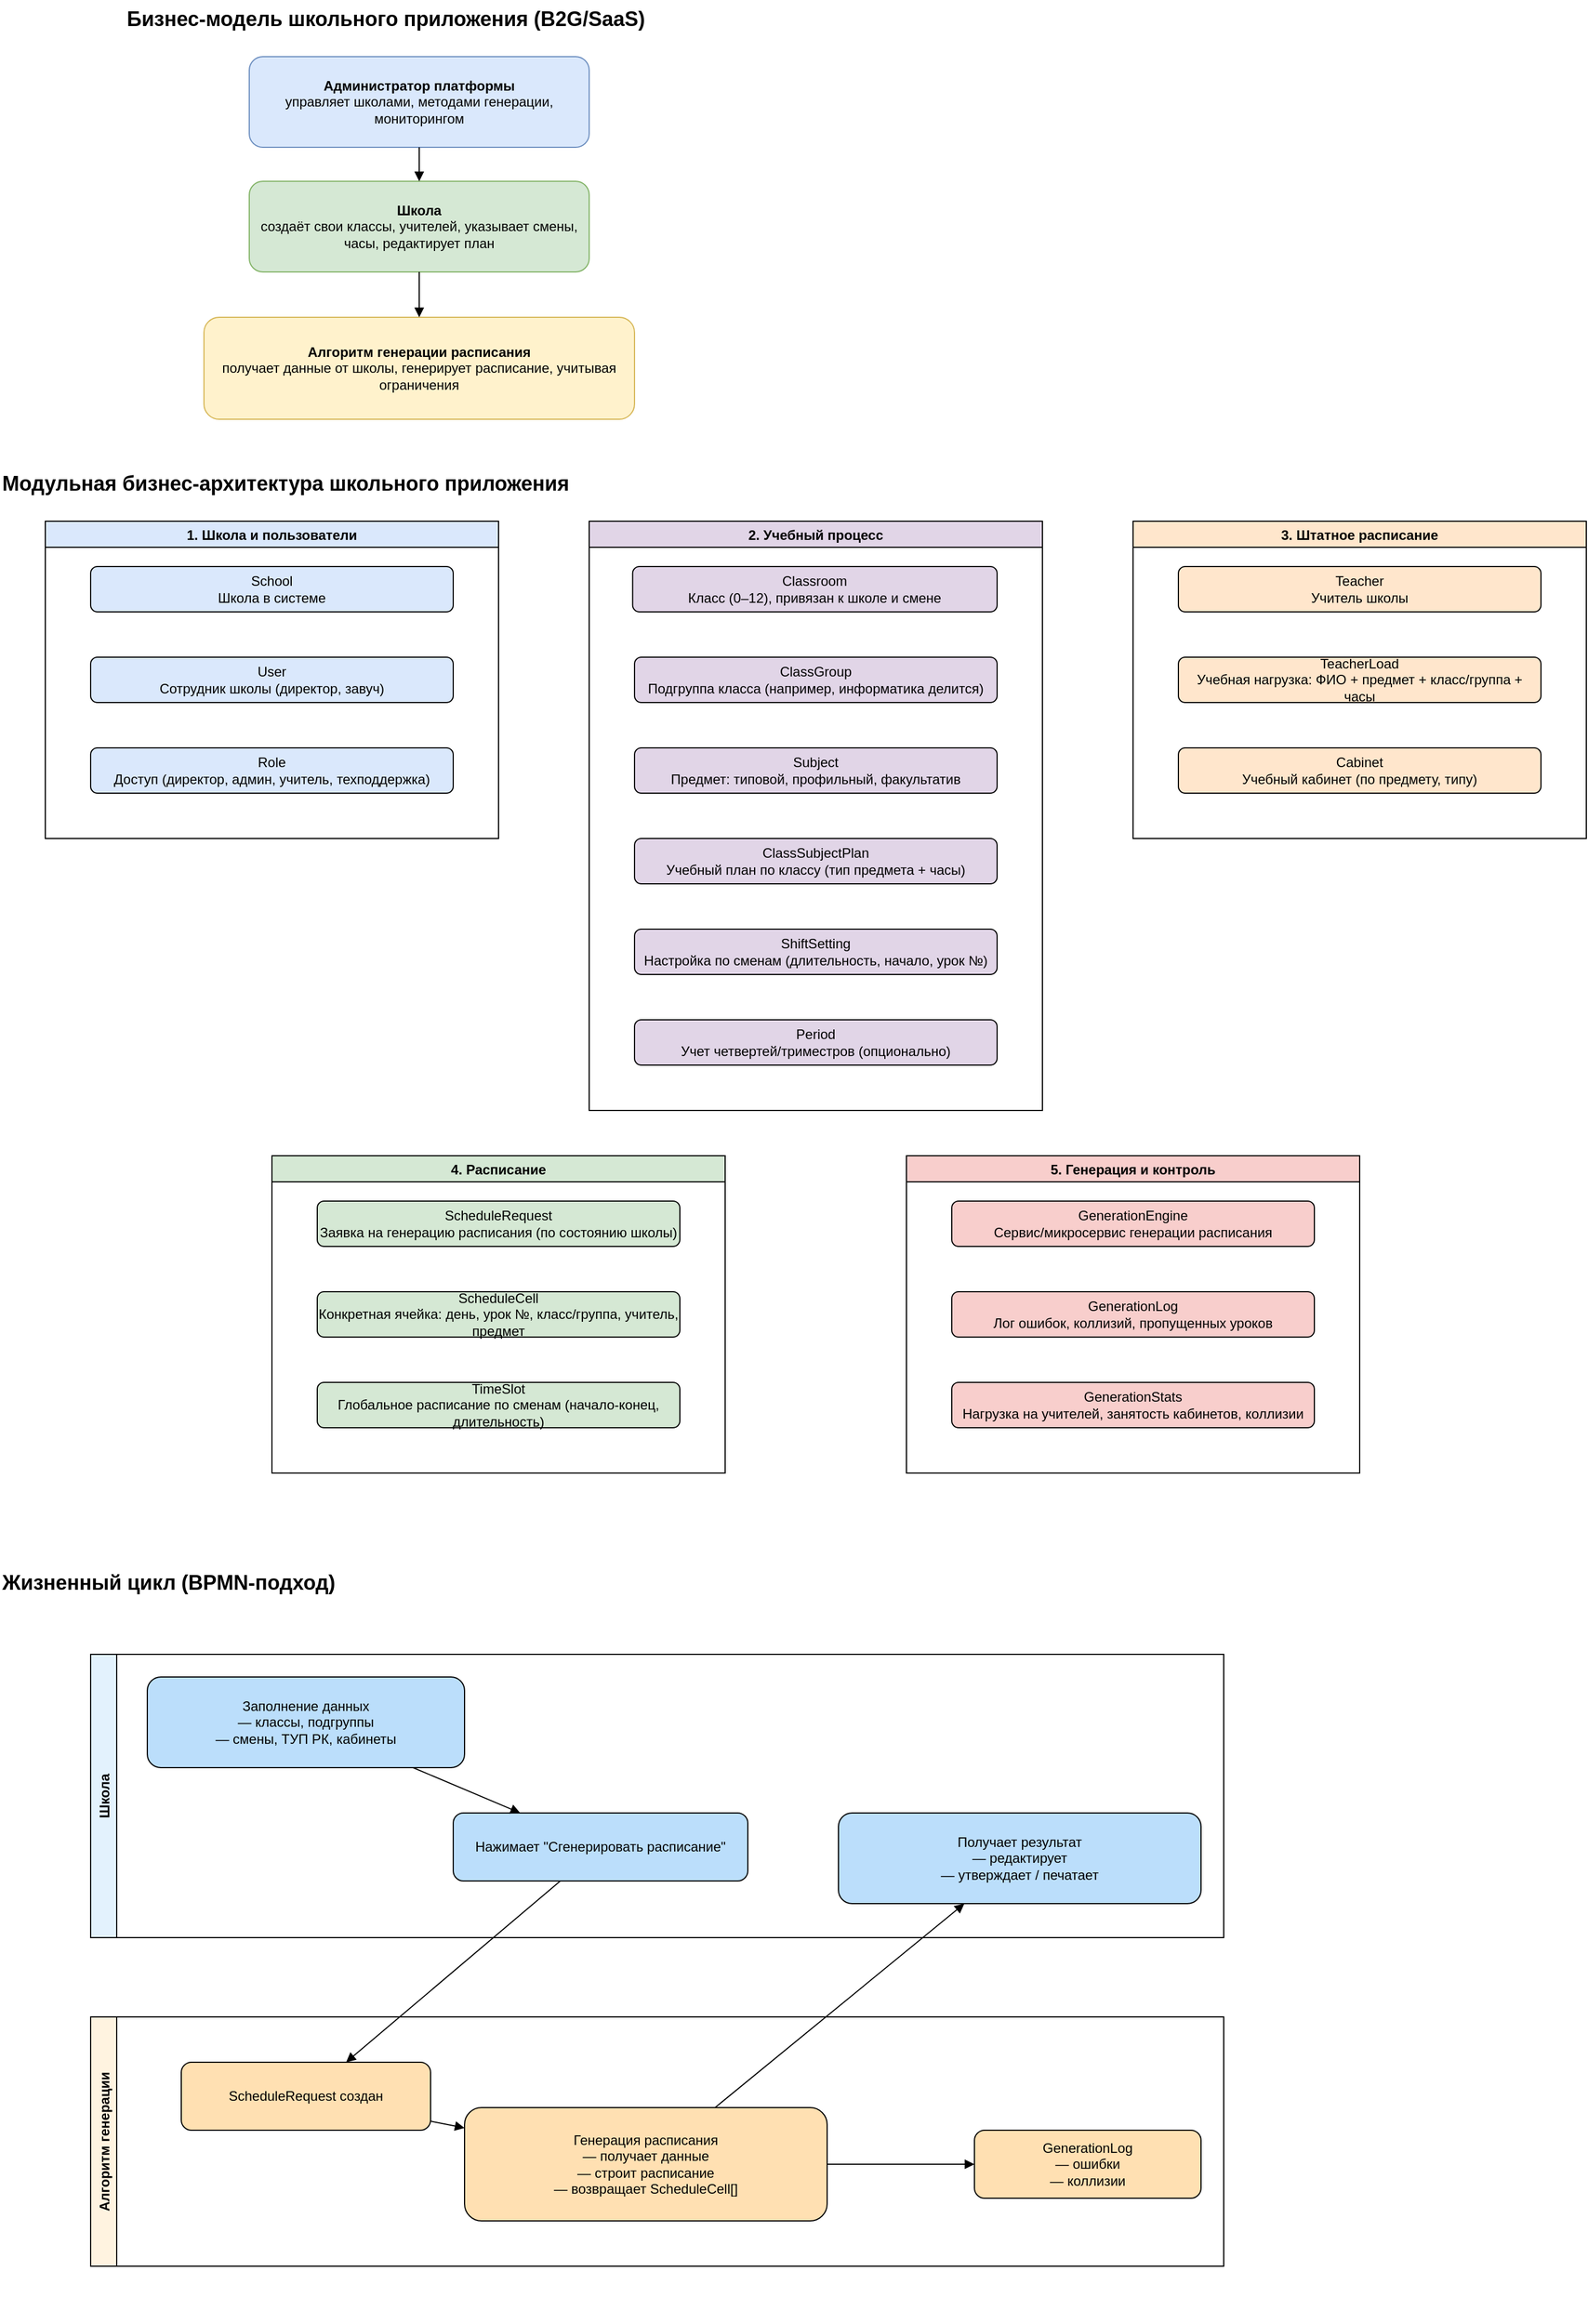 <mxfile version="27.1.6">
  <diagram name="Бизнес-модель - Уровни" id="5fumYt1_q0X76P0Ny7Ue">
    <mxGraphModel dx="1305" dy="765" grid="1" gridSize="10" guides="1" tooltips="1" connect="1" arrows="1" fold="1" page="1" pageScale="1" pageWidth="850" pageHeight="1100" math="0" shadow="0">
      <root>
        <mxCell id="0" />
        <mxCell id="1" parent="0" />
        <mxCell id="xZNSSZ8cDpCfPNqEs-20-1" value="Бизнес-модель школьного приложения (B2G/SaaS)" style="text;html=1;strokeColor=none;fillColor=none;fontSize=18;fontStyle=1;" parent="1" vertex="1">
          <mxGeometry x="150" y="20" width="600" height="30" as="geometry" />
        </mxCell>
        <mxCell id="xZNSSZ8cDpCfPNqEs-20-2" value="&lt;div&gt;&lt;b&gt;Администратор платформы&lt;/b&gt;&lt;/div&gt;&lt;div&gt;управляет школами, методами генерации, мониторингом&lt;/div&gt;" style="rounded=1;whiteSpace=wrap;html=1;fillColor=#DAE8FC;strokeColor=#6C8EBF;" parent="1" vertex="1">
          <mxGeometry x="260" y="70" width="300" height="80" as="geometry" />
        </mxCell>
        <mxCell id="xZNSSZ8cDpCfPNqEs-20-3" value="&lt;div&gt;&lt;b&gt;Школа&lt;/b&gt;&lt;/div&gt;&lt;div&gt;создаёт свои классы, учителей, указывает смены, часы, редактирует план&lt;/div&gt;" style="rounded=1;whiteSpace=wrap;html=1;fillColor=#D5E8D4;strokeColor=#82B366;" parent="1" vertex="1">
          <mxGeometry x="260" y="180" width="300" height="80" as="geometry" />
        </mxCell>
        <mxCell id="xZNSSZ8cDpCfPNqEs-20-4" value="&lt;div&gt;&lt;b&gt;Алгоритм генерации расписания&lt;/b&gt;&lt;/div&gt;&lt;div&gt;получает данные от школы, генерирует расписание, учитывая ограничения&lt;/div&gt;" style="rounded=1;whiteSpace=wrap;html=1;fillColor=#FFF2CC;strokeColor=#D6B656;" parent="1" vertex="1">
          <mxGeometry x="220" y="300" width="380" height="90" as="geometry" />
        </mxCell>
        <mxCell id="xZNSSZ8cDpCfPNqEs-20-5" style="endArrow=block;html=1;" parent="1" source="xZNSSZ8cDpCfPNqEs-20-2" target="xZNSSZ8cDpCfPNqEs-20-3" edge="1">
          <mxGeometry relative="1" as="geometry" />
        </mxCell>
        <mxCell id="xZNSSZ8cDpCfPNqEs-20-6" style="endArrow=block;html=1;" parent="1" source="xZNSSZ8cDpCfPNqEs-20-3" target="xZNSSZ8cDpCfPNqEs-20-4" edge="1">
          <mxGeometry relative="1" as="geometry" />
        </mxCell>
        <mxCell id="m693QWKLnxOtPAUiiWvI-25" value="Модульная бизнес-архитектура школьного приложения" style="text;html=1;fontSize=18;fontStyle=1;" parent="1" vertex="1">
          <mxGeometry x="40" y="430" width="700" height="30" as="geometry" />
        </mxCell>
        <mxCell id="EPOyYlnTPU7XkNbMb3hj-31" value="2. Учебный процесс" style="swimlane;fillColor=#E1D5E7;" parent="1" vertex="1">
          <mxGeometry x="560" y="480" width="400" height="520" as="geometry" />
        </mxCell>
        <mxCell id="EPOyYlnTPU7XkNbMb3hj-32" value="ShiftSetting&#xa;Настройка по сменам (длительность, начало, урок №)" style="rounded=1;whiteSpace=wrap;fillColor=#E1D5E7;" parent="EPOyYlnTPU7XkNbMb3hj-31" vertex="1">
          <mxGeometry x="40.01" y="360" width="319.99" height="40" as="geometry" />
        </mxCell>
        <mxCell id="EPOyYlnTPU7XkNbMb3hj-33" value="Period&#xa;Учет четвертей/триместров (опционально)" style="rounded=1;whiteSpace=wrap;fillColor=#E1D5E7;" parent="EPOyYlnTPU7XkNbMb3hj-31" vertex="1">
          <mxGeometry x="40" y="440" width="320" height="40" as="geometry" />
        </mxCell>
        <mxCell id="EPOyYlnTPU7XkNbMb3hj-34" value="Subject&#xa;Предмет: типовой, профильный, факультатив" style="rounded=1;whiteSpace=wrap;fillColor=#E1D5E7;" parent="EPOyYlnTPU7XkNbMb3hj-31" vertex="1">
          <mxGeometry x="40.01" y="200" width="319.99" height="40" as="geometry" />
        </mxCell>
        <mxCell id="EPOyYlnTPU7XkNbMb3hj-35" value="ClassGroup&#xa;Подгруппа класса (например, информатика делится)" style="rounded=1;whiteSpace=wrap;fillColor=#E1D5E7;" parent="EPOyYlnTPU7XkNbMb3hj-31" vertex="1">
          <mxGeometry x="40.01" y="120" width="320" height="40" as="geometry" />
        </mxCell>
        <mxCell id="EPOyYlnTPU7XkNbMb3hj-36" value="ClassSubjectPlan&#xa;Учебный план по классу (тип предмета + часы)" style="rounded=1;whiteSpace=wrap;fillColor=#E1D5E7;" parent="EPOyYlnTPU7XkNbMb3hj-31" vertex="1">
          <mxGeometry x="40.01" y="280" width="319.99" height="40" as="geometry" />
        </mxCell>
        <mxCell id="EPOyYlnTPU7XkNbMb3hj-37" value="Classroom&#xa;Класс (0–12), привязан к школе и смене" style="rounded=1;whiteSpace=wrap;fillColor=#E1D5E7;" parent="EPOyYlnTPU7XkNbMb3hj-31" vertex="1">
          <mxGeometry x="38.34" y="40" width="321.66" height="40" as="geometry" />
        </mxCell>
        <mxCell id="EPOyYlnTPU7XkNbMb3hj-38" value="3. Штатное расписание" style="swimlane;fillColor=#FFE6CC;" parent="1" vertex="1">
          <mxGeometry x="1040" y="480" width="400" height="280" as="geometry" />
        </mxCell>
        <mxCell id="EPOyYlnTPU7XkNbMb3hj-39" value="Cabinet&#xa;Учебный кабинет (по предмету, типу)" style="rounded=1;whiteSpace=wrap;fillColor=#FFE6CC;" parent="EPOyYlnTPU7XkNbMb3hj-38" vertex="1">
          <mxGeometry x="40" y="200" width="320" height="40" as="geometry" />
        </mxCell>
        <mxCell id="EPOyYlnTPU7XkNbMb3hj-40" value="Teacher&#xa;Учитель школы" style="rounded=1;whiteSpace=wrap;fillColor=#FFE6CC;" parent="EPOyYlnTPU7XkNbMb3hj-38" vertex="1">
          <mxGeometry x="40" y="40" width="320" height="40" as="geometry" />
        </mxCell>
        <mxCell id="EPOyYlnTPU7XkNbMb3hj-41" value="TeacherLoad&#xa;Учебная нагрузка: ФИО + предмет + класс/группа + часы" style="rounded=1;whiteSpace=wrap;fillColor=#FFE6CC;" parent="EPOyYlnTPU7XkNbMb3hj-38" vertex="1">
          <mxGeometry x="40" y="120" width="320" height="40" as="geometry" />
        </mxCell>
        <mxCell id="EPOyYlnTPU7XkNbMb3hj-42" value="1. Школа и пользователи" style="swimlane;fillColor=#DAE8FC;" parent="1" vertex="1">
          <mxGeometry x="80" y="480" width="400" height="280" as="geometry" />
        </mxCell>
        <mxCell id="EPOyYlnTPU7XkNbMb3hj-43" value="Role&#xa;Доступ (директор, админ, учитель, техподдержка)" style="rounded=1;whiteSpace=wrap;fillColor=#DAE8FC;" parent="EPOyYlnTPU7XkNbMb3hj-42" vertex="1">
          <mxGeometry x="40" y="200" width="320" height="40" as="geometry" />
        </mxCell>
        <mxCell id="EPOyYlnTPU7XkNbMb3hj-44" value="School&#xa;Школа в системе" style="rounded=1;whiteSpace=wrap;fillColor=#DAE8FC;" parent="EPOyYlnTPU7XkNbMb3hj-42" vertex="1">
          <mxGeometry x="40" y="40" width="320" height="40" as="geometry" />
        </mxCell>
        <mxCell id="EPOyYlnTPU7XkNbMb3hj-45" value="User&#xa;Сотрудник школы (директор, завуч)" style="rounded=1;whiteSpace=wrap;fillColor=#DAE8FC;" parent="EPOyYlnTPU7XkNbMb3hj-42" vertex="1">
          <mxGeometry x="40" y="120" width="320" height="40" as="geometry" />
        </mxCell>
        <mxCell id="EPOyYlnTPU7XkNbMb3hj-46" value="4. Расписание" style="swimlane;fillColor=#D5E8D4;" parent="1" vertex="1">
          <mxGeometry x="280" y="1040" width="400" height="280" as="geometry" />
        </mxCell>
        <mxCell id="EPOyYlnTPU7XkNbMb3hj-47" value="ScheduleCell&#xa;Конкретная ячейка: день, урок №, класс/группа, учитель, предмет" style="rounded=1;whiteSpace=wrap;fillColor=#D5E8D4;" parent="EPOyYlnTPU7XkNbMb3hj-46" vertex="1">
          <mxGeometry x="40" y="120" width="320" height="40" as="geometry" />
        </mxCell>
        <mxCell id="EPOyYlnTPU7XkNbMb3hj-48" value="ScheduleRequest&#xa;Заявка на генерацию расписания (по состоянию школы)" style="rounded=1;whiteSpace=wrap;fillColor=#D5E8D4;" parent="EPOyYlnTPU7XkNbMb3hj-46" vertex="1">
          <mxGeometry x="40" y="40" width="320" height="40" as="geometry" />
        </mxCell>
        <mxCell id="EPOyYlnTPU7XkNbMb3hj-49" value="TimeSlot&#xa;Глобальное расписание по сменам (начало-конец, длительность)" style="rounded=1;whiteSpace=wrap;fillColor=#D5E8D4;" parent="EPOyYlnTPU7XkNbMb3hj-46" vertex="1">
          <mxGeometry x="40" y="200" width="320" height="40" as="geometry" />
        </mxCell>
        <mxCell id="EPOyYlnTPU7XkNbMb3hj-50" value="5. Генерация и контроль" style="swimlane;fillColor=#F8CECC;container=0;" parent="1" vertex="1">
          <mxGeometry x="840" y="1040" width="400" height="280" as="geometry" />
        </mxCell>
        <mxCell id="EPOyYlnTPU7XkNbMb3hj-51" value="GenerationEngine&#xa;Сервис/микросервис генерации расписания" style="rounded=1;whiteSpace=wrap;fillColor=#F8CECC;container=0;" parent="EPOyYlnTPU7XkNbMb3hj-50" vertex="1">
          <mxGeometry x="40.01" y="40" width="320" height="40" as="geometry" />
        </mxCell>
        <mxCell id="EPOyYlnTPU7XkNbMb3hj-52" value="GenerationLog&#xa;Лог ошибок, коллизий, пропущенных уроков" style="rounded=1;whiteSpace=wrap;fillColor=#F8CECC;container=0;" parent="EPOyYlnTPU7XkNbMb3hj-50" vertex="1">
          <mxGeometry x="40.01" y="120" width="319.99" height="40" as="geometry" />
        </mxCell>
        <mxCell id="EPOyYlnTPU7XkNbMb3hj-53" value="GenerationStats&#xa;Нагрузка на учителей, занятость кабинетов, коллизии" style="rounded=1;whiteSpace=wrap;fillColor=#F8CECC;container=0;" parent="EPOyYlnTPU7XkNbMb3hj-50" vertex="1">
          <mxGeometry x="40.01" y="200" width="319.99" height="40" as="geometry" />
        </mxCell>
        <mxCell id="EPOyYlnTPU7XkNbMb3hj-54" value="" style="group" parent="1" vertex="1" connectable="0">
          <mxGeometry x="140" y="1590" width="1000" height="480" as="geometry" />
        </mxCell>
        <mxCell id="EPOyYlnTPU7XkNbMb3hj-60" value="Алгоритм генерации" style="swimlane;horizontal=0;fillColor=#fff3e0;" parent="EPOyYlnTPU7XkNbMb3hj-54" vertex="1">
          <mxGeometry x="-20" y="210" width="1000" height="220" as="geometry" />
        </mxCell>
        <mxCell id="EPOyYlnTPU7XkNbMb3hj-61" value="ScheduleRequest создан" style="rounded=1;whiteSpace=wrap;html=1;fillColor=#ffe0b2;" parent="EPOyYlnTPU7XkNbMb3hj-60" vertex="1">
          <mxGeometry x="80" y="40" width="220" height="60" as="geometry" />
        </mxCell>
        <mxCell id="EPOyYlnTPU7XkNbMb3hj-62" value="Генерация расписания&lt;br&gt;— получает данные&lt;br&gt;— строит расписание&lt;br&gt;— возвращает ScheduleCell[]" style="rounded=1;whiteSpace=wrap;html=1;fillColor=#ffe0b2;" parent="EPOyYlnTPU7XkNbMb3hj-60" vertex="1">
          <mxGeometry x="330" y="80" width="320" height="100" as="geometry" />
        </mxCell>
        <mxCell id="EPOyYlnTPU7XkNbMb3hj-63" value="GenerationLog&lt;br&gt;— ошибки&lt;br&gt;— коллизии" style="rounded=1;whiteSpace=wrap;html=1;fillColor=#ffe0b2;" parent="EPOyYlnTPU7XkNbMb3hj-60" vertex="1">
          <mxGeometry x="780" y="100" width="200" height="60" as="geometry" />
        </mxCell>
        <mxCell id="EPOyYlnTPU7XkNbMb3hj-64" style="endArrow=block;" parent="EPOyYlnTPU7XkNbMb3hj-60" source="EPOyYlnTPU7XkNbMb3hj-61" target="EPOyYlnTPU7XkNbMb3hj-62" edge="1">
          <mxGeometry relative="1" as="geometry" />
        </mxCell>
        <mxCell id="EPOyYlnTPU7XkNbMb3hj-65" style="endArrow=block;" parent="EPOyYlnTPU7XkNbMb3hj-60" source="EPOyYlnTPU7XkNbMb3hj-62" target="EPOyYlnTPU7XkNbMb3hj-63" edge="1">
          <mxGeometry relative="1" as="geometry" />
        </mxCell>
        <mxCell id="EPOyYlnTPU7XkNbMb3hj-57" value="Нажимает &quot;Сгенерировать расписание&quot;" style="rounded=1;whiteSpace=wrap;html=1;fillColor=#bbdefb;" parent="EPOyYlnTPU7XkNbMb3hj-54" vertex="1">
          <mxGeometry x="300" y="30" width="260" height="60" as="geometry" />
        </mxCell>
        <mxCell id="EPOyYlnTPU7XkNbMb3hj-66" style="endArrow=block;" parent="EPOyYlnTPU7XkNbMb3hj-54" source="EPOyYlnTPU7XkNbMb3hj-57" target="EPOyYlnTPU7XkNbMb3hj-61" edge="1">
          <mxGeometry relative="1" as="geometry" />
        </mxCell>
        <mxCell id="EPOyYlnTPU7XkNbMb3hj-58" value="Получает результат&lt;br&gt;— редактирует&lt;br&gt;— утверждает / печатает" style="rounded=1;whiteSpace=wrap;html=1;fillColor=#bbdefb;" parent="EPOyYlnTPU7XkNbMb3hj-54" vertex="1">
          <mxGeometry x="640" y="30" width="320" height="80" as="geometry" />
        </mxCell>
        <mxCell id="EPOyYlnTPU7XkNbMb3hj-67" style="endArrow=block;" parent="EPOyYlnTPU7XkNbMb3hj-54" source="EPOyYlnTPU7XkNbMb3hj-62" target="EPOyYlnTPU7XkNbMb3hj-58" edge="1">
          <mxGeometry relative="1" as="geometry" />
        </mxCell>
        <mxCell id="EPOyYlnTPU7XkNbMb3hj-69" value="Жизненный цикл (BPMN-подход)" style="text;html=1;fontSize=18;fontStyle=1;" parent="1" vertex="1">
          <mxGeometry x="40" y="1400" width="700" height="30" as="geometry" />
        </mxCell>
        <mxCell id="EPOyYlnTPU7XkNbMb3hj-55" value="Школа" style="swimlane;horizontal=0;fillColor=#e3f2fd;" parent="1" vertex="1">
          <mxGeometry x="120" y="1480" width="1000" height="250" as="geometry">
            <mxRectangle width="40" height="70" as="alternateBounds" />
          </mxGeometry>
        </mxCell>
        <mxCell id="EPOyYlnTPU7XkNbMb3hj-56" value="Заполнение данных&lt;br&gt;— классы, подгруппы&lt;br&gt;— смены, ТУП РК, кабинеты" style="rounded=1;whiteSpace=wrap;html=1;fillColor=#bbdefb;" parent="EPOyYlnTPU7XkNbMb3hj-55" vertex="1">
          <mxGeometry x="50" y="20" width="280" height="80" as="geometry" />
        </mxCell>
        <mxCell id="EPOyYlnTPU7XkNbMb3hj-59" style="endArrow=block;" parent="1" source="EPOyYlnTPU7XkNbMb3hj-56" target="EPOyYlnTPU7XkNbMb3hj-57" edge="1">
          <mxGeometry relative="1" as="geometry" />
        </mxCell>
      </root>
    </mxGraphModel>
  </diagram>
</mxfile>
